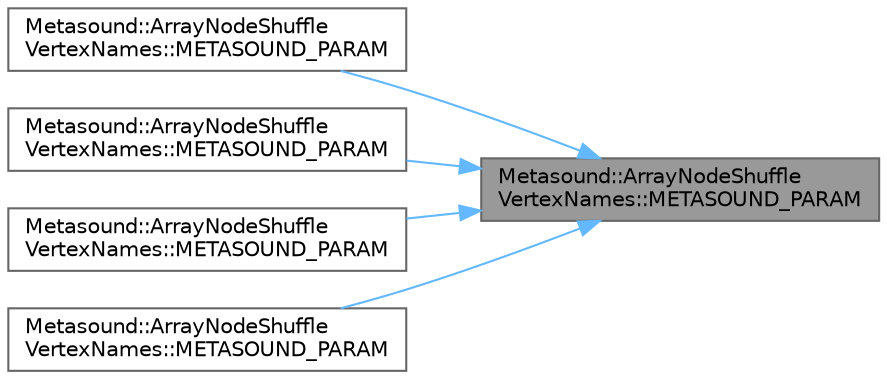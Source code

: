 digraph "Metasound::ArrayNodeShuffleVertexNames::METASOUND_PARAM"
{
 // INTERACTIVE_SVG=YES
 // LATEX_PDF_SIZE
  bgcolor="transparent";
  edge [fontname=Helvetica,fontsize=10,labelfontname=Helvetica,labelfontsize=10];
  node [fontname=Helvetica,fontsize=10,shape=box,height=0.2,width=0.4];
  rankdir="RL";
  Node1 [id="Node000001",label="Metasound::ArrayNodeShuffle\lVertexNames::METASOUND_PARAM",height=0.2,width=0.4,color="gray40", fillcolor="grey60", style="filled", fontcolor="black",tooltip=" "];
  Node1 -> Node2 [id="edge1_Node000001_Node000002",dir="back",color="steelblue1",style="solid",tooltip=" "];
  Node2 [id="Node000002",label="Metasound::ArrayNodeShuffle\lVertexNames::METASOUND_PARAM",height=0.2,width=0.4,color="grey40", fillcolor="white", style="filled",URL="$dc/dd1/namespaceMetasound_1_1ArrayNodeShuffleVertexNames.html#a95310c18da5dd6cd4ec8f35deb576637",tooltip=" "];
  Node1 -> Node3 [id="edge2_Node000001_Node000003",dir="back",color="steelblue1",style="solid",tooltip=" "];
  Node3 [id="Node000003",label="Metasound::ArrayNodeShuffle\lVertexNames::METASOUND_PARAM",height=0.2,width=0.4,color="grey40", fillcolor="white", style="filled",URL="$dc/dd1/namespaceMetasound_1_1ArrayNodeShuffleVertexNames.html#adf6c28491e94e1b73f19c91411d5d3b5",tooltip=" "];
  Node1 -> Node4 [id="edge3_Node000001_Node000004",dir="back",color="steelblue1",style="solid",tooltip=" "];
  Node4 [id="Node000004",label="Metasound::ArrayNodeShuffle\lVertexNames::METASOUND_PARAM",height=0.2,width=0.4,color="grey40", fillcolor="white", style="filled",URL="$dc/dd1/namespaceMetasound_1_1ArrayNodeShuffleVertexNames.html#ac844e06fde57fddc290a324a535ac60d",tooltip=" "];
  Node1 -> Node5 [id="edge4_Node000001_Node000005",dir="back",color="steelblue1",style="solid",tooltip=" "];
  Node5 [id="Node000005",label="Metasound::ArrayNodeShuffle\lVertexNames::METASOUND_PARAM",height=0.2,width=0.4,color="grey40", fillcolor="white", style="filled",URL="$dc/dd1/namespaceMetasound_1_1ArrayNodeShuffleVertexNames.html#a9654a3711d0fe3c6b1c0e943810540ae",tooltip=" "];
}

